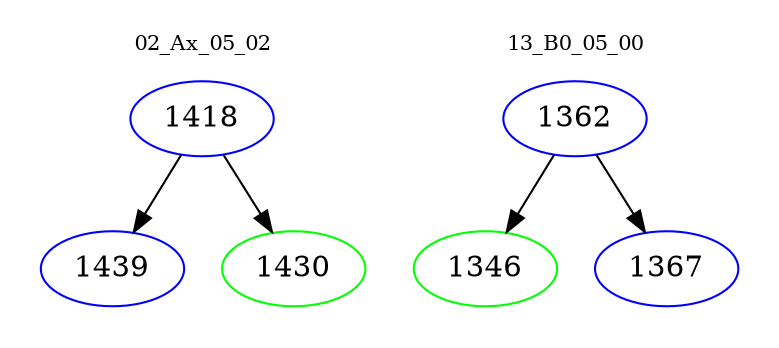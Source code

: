 digraph{
subgraph cluster_0 {
color = white
label = "02_Ax_05_02";
fontsize=10;
T0_1418 [label="1418", color="blue"]
T0_1418 -> T0_1439 [color="black"]
T0_1439 [label="1439", color="blue"]
T0_1418 -> T0_1430 [color="black"]
T0_1430 [label="1430", color="green"]
}
subgraph cluster_1 {
color = white
label = "13_B0_05_00";
fontsize=10;
T1_1362 [label="1362", color="blue"]
T1_1362 -> T1_1346 [color="black"]
T1_1346 [label="1346", color="green"]
T1_1362 -> T1_1367 [color="black"]
T1_1367 [label="1367", color="blue"]
}
}
